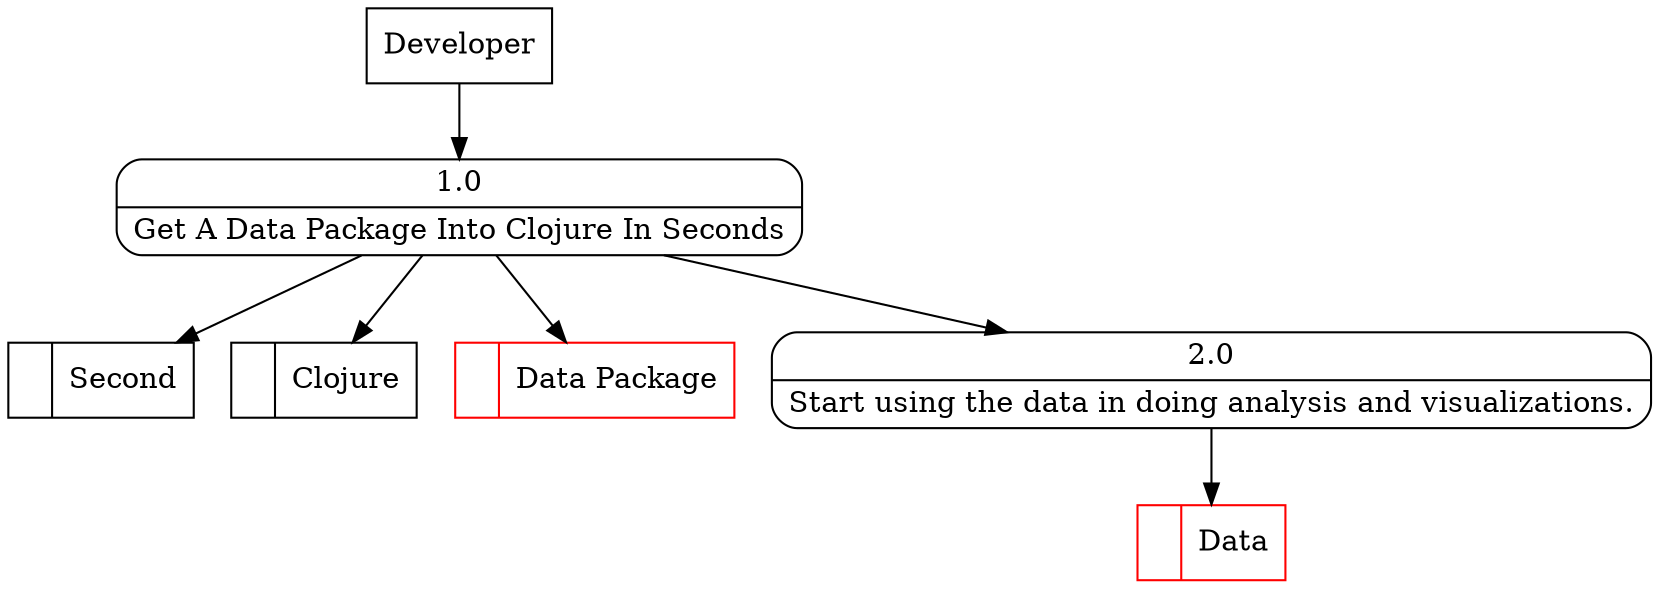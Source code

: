 digraph dfd2{ 
node[shape=record]
200 [label="<f0>  |<f1> Second " ];
201 [label="<f0>  |<f1> Clojure " ];
202 [label="<f0>  |<f1> Data Package " color=red];
203 [label="Developer" shape=box];
204 [label="{<f0> 1.0|<f1> Get A Data Package Into Clojure In Seconds }" shape=Mrecord];
2 [label="{<f0> 2.0|<f1> Start using the data in doing analysis and visualizations. }" shape=Mrecord];
204 -> 2
1001 [label="<f0>  |<f1> Data " color=red];
2 -> 1001
203 -> 204
204 -> 202
204 -> 201
204 -> 200
}